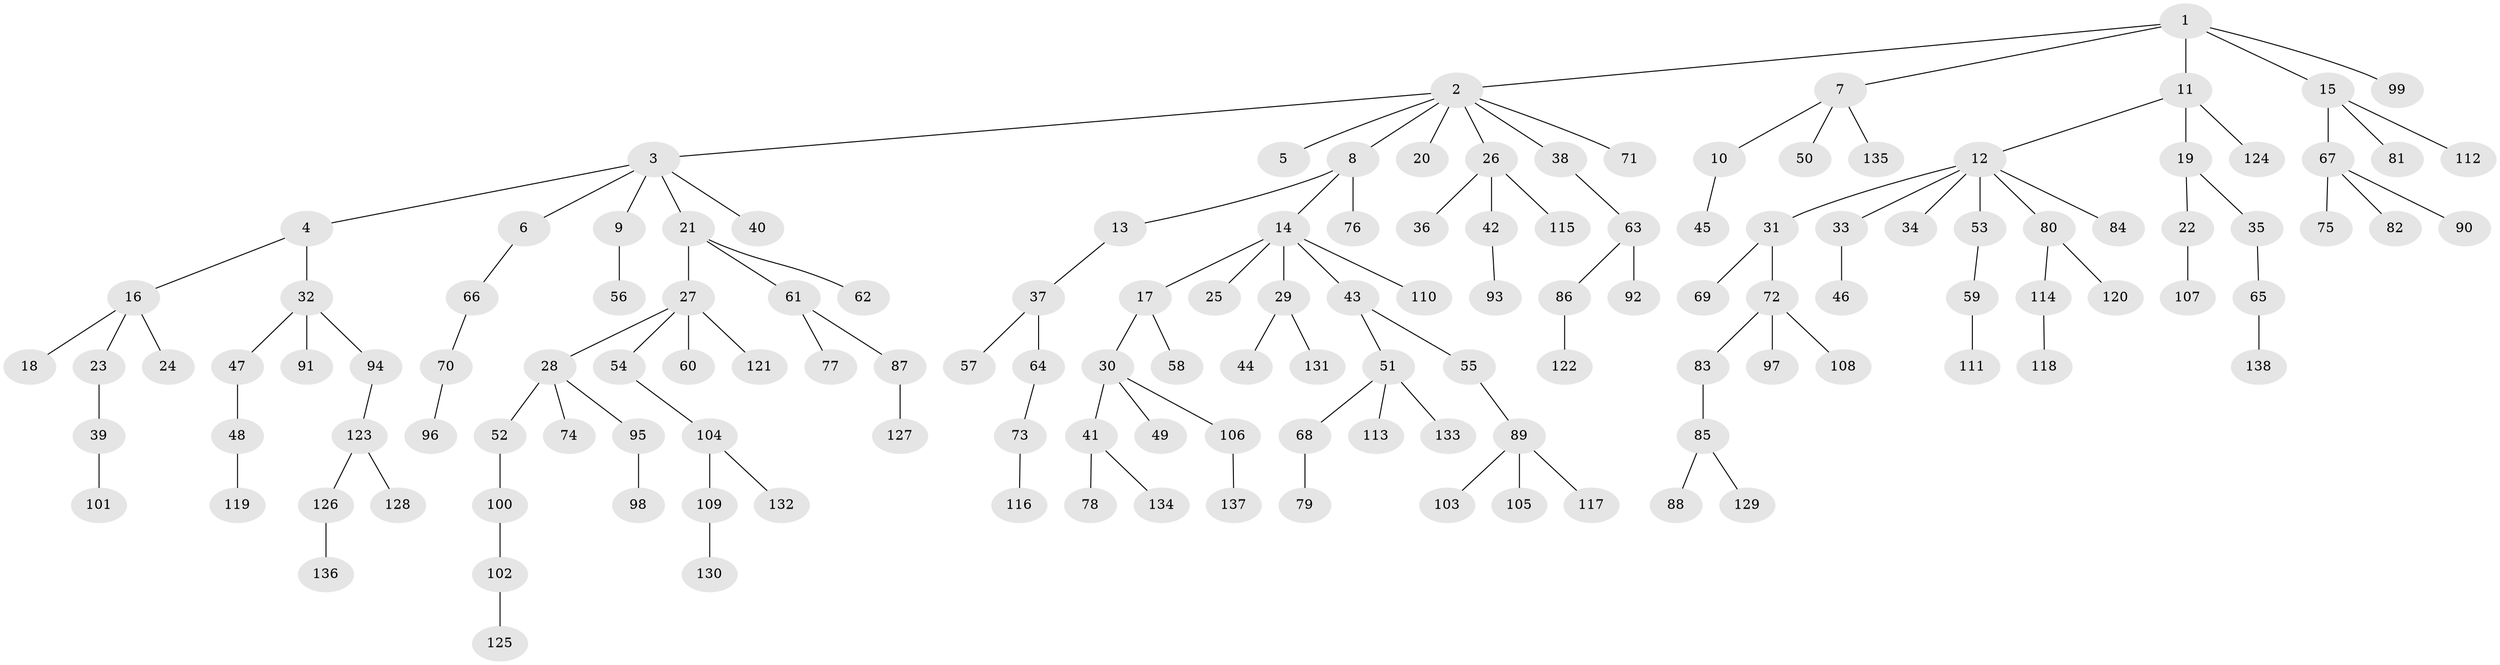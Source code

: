 // coarse degree distribution, {4: 0.052083333333333336, 8: 0.010416666666666666, 6: 0.020833333333333332, 3: 0.13541666666666666, 1: 0.5, 2: 0.25, 5: 0.03125}
// Generated by graph-tools (version 1.1) at 2025/24/03/03/25 07:24:08]
// undirected, 138 vertices, 137 edges
graph export_dot {
graph [start="1"]
  node [color=gray90,style=filled];
  1;
  2;
  3;
  4;
  5;
  6;
  7;
  8;
  9;
  10;
  11;
  12;
  13;
  14;
  15;
  16;
  17;
  18;
  19;
  20;
  21;
  22;
  23;
  24;
  25;
  26;
  27;
  28;
  29;
  30;
  31;
  32;
  33;
  34;
  35;
  36;
  37;
  38;
  39;
  40;
  41;
  42;
  43;
  44;
  45;
  46;
  47;
  48;
  49;
  50;
  51;
  52;
  53;
  54;
  55;
  56;
  57;
  58;
  59;
  60;
  61;
  62;
  63;
  64;
  65;
  66;
  67;
  68;
  69;
  70;
  71;
  72;
  73;
  74;
  75;
  76;
  77;
  78;
  79;
  80;
  81;
  82;
  83;
  84;
  85;
  86;
  87;
  88;
  89;
  90;
  91;
  92;
  93;
  94;
  95;
  96;
  97;
  98;
  99;
  100;
  101;
  102;
  103;
  104;
  105;
  106;
  107;
  108;
  109;
  110;
  111;
  112;
  113;
  114;
  115;
  116;
  117;
  118;
  119;
  120;
  121;
  122;
  123;
  124;
  125;
  126;
  127;
  128;
  129;
  130;
  131;
  132;
  133;
  134;
  135;
  136;
  137;
  138;
  1 -- 2;
  1 -- 7;
  1 -- 11;
  1 -- 15;
  1 -- 99;
  2 -- 3;
  2 -- 5;
  2 -- 8;
  2 -- 20;
  2 -- 26;
  2 -- 38;
  2 -- 71;
  3 -- 4;
  3 -- 6;
  3 -- 9;
  3 -- 21;
  3 -- 40;
  4 -- 16;
  4 -- 32;
  6 -- 66;
  7 -- 10;
  7 -- 50;
  7 -- 135;
  8 -- 13;
  8 -- 14;
  8 -- 76;
  9 -- 56;
  10 -- 45;
  11 -- 12;
  11 -- 19;
  11 -- 124;
  12 -- 31;
  12 -- 33;
  12 -- 34;
  12 -- 53;
  12 -- 80;
  12 -- 84;
  13 -- 37;
  14 -- 17;
  14 -- 25;
  14 -- 29;
  14 -- 43;
  14 -- 110;
  15 -- 67;
  15 -- 81;
  15 -- 112;
  16 -- 18;
  16 -- 23;
  16 -- 24;
  17 -- 30;
  17 -- 58;
  19 -- 22;
  19 -- 35;
  21 -- 27;
  21 -- 61;
  21 -- 62;
  22 -- 107;
  23 -- 39;
  26 -- 36;
  26 -- 42;
  26 -- 115;
  27 -- 28;
  27 -- 54;
  27 -- 60;
  27 -- 121;
  28 -- 52;
  28 -- 74;
  28 -- 95;
  29 -- 44;
  29 -- 131;
  30 -- 41;
  30 -- 49;
  30 -- 106;
  31 -- 69;
  31 -- 72;
  32 -- 47;
  32 -- 91;
  32 -- 94;
  33 -- 46;
  35 -- 65;
  37 -- 57;
  37 -- 64;
  38 -- 63;
  39 -- 101;
  41 -- 78;
  41 -- 134;
  42 -- 93;
  43 -- 51;
  43 -- 55;
  47 -- 48;
  48 -- 119;
  51 -- 68;
  51 -- 113;
  51 -- 133;
  52 -- 100;
  53 -- 59;
  54 -- 104;
  55 -- 89;
  59 -- 111;
  61 -- 77;
  61 -- 87;
  63 -- 86;
  63 -- 92;
  64 -- 73;
  65 -- 138;
  66 -- 70;
  67 -- 75;
  67 -- 82;
  67 -- 90;
  68 -- 79;
  70 -- 96;
  72 -- 83;
  72 -- 97;
  72 -- 108;
  73 -- 116;
  80 -- 114;
  80 -- 120;
  83 -- 85;
  85 -- 88;
  85 -- 129;
  86 -- 122;
  87 -- 127;
  89 -- 103;
  89 -- 105;
  89 -- 117;
  94 -- 123;
  95 -- 98;
  100 -- 102;
  102 -- 125;
  104 -- 109;
  104 -- 132;
  106 -- 137;
  109 -- 130;
  114 -- 118;
  123 -- 126;
  123 -- 128;
  126 -- 136;
}
